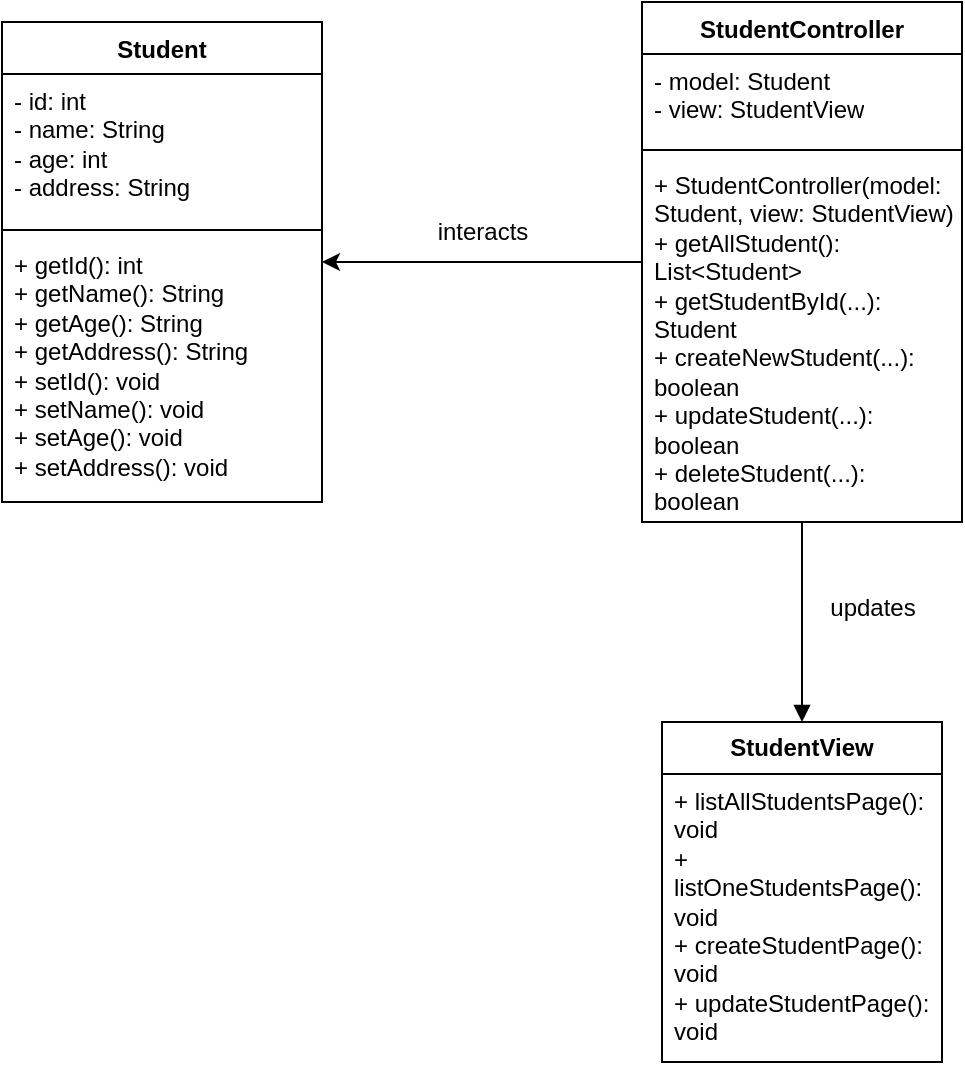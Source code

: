 <mxfile version="24.1.0" type="device">
  <diagram name="Page-1" id="47jcnADeaR6ZICuzxgUF">
    <mxGraphModel dx="1050" dy="629" grid="1" gridSize="10" guides="1" tooltips="1" connect="1" arrows="1" fold="1" page="1" pageScale="1" pageWidth="850" pageHeight="1100" math="0" shadow="0">
      <root>
        <mxCell id="0" />
        <mxCell id="1" parent="0" />
        <mxCell id="u2mjZfabX3OD9H6z6XG1-14" value="Student" style="swimlane;fontStyle=1;align=center;verticalAlign=top;childLayout=stackLayout;horizontal=1;startSize=26;horizontalStack=0;resizeParent=1;resizeParentMax=0;resizeLast=0;collapsible=1;marginBottom=0;whiteSpace=wrap;html=1;" vertex="1" parent="1">
          <mxGeometry x="160" y="210" width="160" height="240" as="geometry" />
        </mxCell>
        <mxCell id="u2mjZfabX3OD9H6z6XG1-15" value="- id: int&lt;div&gt;- name: String&lt;/div&gt;&lt;div&gt;- age: int&lt;/div&gt;&lt;div&gt;- address: String&lt;/div&gt;" style="text;strokeColor=none;fillColor=none;align=left;verticalAlign=top;spacingLeft=4;spacingRight=4;overflow=hidden;rotatable=0;points=[[0,0.5],[1,0.5]];portConstraint=eastwest;whiteSpace=wrap;html=1;" vertex="1" parent="u2mjZfabX3OD9H6z6XG1-14">
          <mxGeometry y="26" width="160" height="74" as="geometry" />
        </mxCell>
        <mxCell id="u2mjZfabX3OD9H6z6XG1-16" value="" style="line;strokeWidth=1;fillColor=none;align=left;verticalAlign=middle;spacingTop=-1;spacingLeft=3;spacingRight=3;rotatable=0;labelPosition=right;points=[];portConstraint=eastwest;strokeColor=inherit;" vertex="1" parent="u2mjZfabX3OD9H6z6XG1-14">
          <mxGeometry y="100" width="160" height="8" as="geometry" />
        </mxCell>
        <mxCell id="u2mjZfabX3OD9H6z6XG1-17" value="+ getId(): int&lt;div&gt;+ getName(): String&lt;/div&gt;&lt;div&gt;+ getAge(): String&lt;/div&gt;&lt;div&gt;+ getAddress(): String&lt;/div&gt;&lt;div&gt;+ setId(): void&lt;/div&gt;&lt;div&gt;+ setName(): void&lt;/div&gt;&lt;div&gt;+ setAge(): void&lt;/div&gt;&lt;div&gt;+ setAddress(): void&lt;/div&gt;" style="text;strokeColor=none;fillColor=none;align=left;verticalAlign=top;spacingLeft=4;spacingRight=4;overflow=hidden;rotatable=0;points=[[0,0.5],[1,0.5]];portConstraint=eastwest;whiteSpace=wrap;html=1;" vertex="1" parent="u2mjZfabX3OD9H6z6XG1-14">
          <mxGeometry y="108" width="160" height="132" as="geometry" />
        </mxCell>
        <mxCell id="u2mjZfabX3OD9H6z6XG1-36" style="edgeStyle=orthogonalEdgeStyle;rounded=0;orthogonalLoop=1;jettySize=auto;html=1;" edge="1" parent="1" source="u2mjZfabX3OD9H6z6XG1-22" target="u2mjZfabX3OD9H6z6XG1-14">
          <mxGeometry relative="1" as="geometry" />
        </mxCell>
        <mxCell id="u2mjZfabX3OD9H6z6XG1-22" value="StudentController" style="swimlane;fontStyle=1;align=center;verticalAlign=top;childLayout=stackLayout;horizontal=1;startSize=26;horizontalStack=0;resizeParent=1;resizeParentMax=0;resizeLast=0;collapsible=1;marginBottom=0;whiteSpace=wrap;html=1;" vertex="1" parent="1">
          <mxGeometry x="480" y="200" width="160" height="260" as="geometry" />
        </mxCell>
        <mxCell id="u2mjZfabX3OD9H6z6XG1-23" value="- model: Student&lt;div&gt;- view: StudentView&lt;/div&gt;" style="text;strokeColor=none;fillColor=none;align=left;verticalAlign=top;spacingLeft=4;spacingRight=4;overflow=hidden;rotatable=0;points=[[0,0.5],[1,0.5]];portConstraint=eastwest;whiteSpace=wrap;html=1;" vertex="1" parent="u2mjZfabX3OD9H6z6XG1-22">
          <mxGeometry y="26" width="160" height="44" as="geometry" />
        </mxCell>
        <mxCell id="u2mjZfabX3OD9H6z6XG1-24" value="" style="line;strokeWidth=1;fillColor=none;align=left;verticalAlign=middle;spacingTop=-1;spacingLeft=3;spacingRight=3;rotatable=0;labelPosition=right;points=[];portConstraint=eastwest;strokeColor=inherit;" vertex="1" parent="u2mjZfabX3OD9H6z6XG1-22">
          <mxGeometry y="70" width="160" height="8" as="geometry" />
        </mxCell>
        <mxCell id="u2mjZfabX3OD9H6z6XG1-25" value="+ StudentController(model:&amp;nbsp; Student, view: StudentView)&lt;div&gt;+ getAllStudent(): List&amp;lt;Student&amp;gt;&lt;/div&gt;&lt;div&gt;+ getStudentById(...): Student&lt;/div&gt;&lt;div&gt;+ createNewStudent(...): boolean&lt;/div&gt;&lt;div&gt;+ updateStudent(...): boolean&lt;/div&gt;&lt;div&gt;+ deleteStudent(...): boolean&lt;/div&gt;" style="text;strokeColor=none;fillColor=none;align=left;verticalAlign=top;spacingLeft=4;spacingRight=4;overflow=hidden;rotatable=0;points=[[0,0.5],[1,0.5]];portConstraint=eastwest;whiteSpace=wrap;html=1;" vertex="1" parent="u2mjZfabX3OD9H6z6XG1-22">
          <mxGeometry y="78" width="160" height="182" as="geometry" />
        </mxCell>
        <mxCell id="u2mjZfabX3OD9H6z6XG1-30" value="&lt;b&gt;StudentView&lt;/b&gt;" style="swimlane;fontStyle=0;childLayout=stackLayout;horizontal=1;startSize=26;fillColor=none;horizontalStack=0;resizeParent=1;resizeParentMax=0;resizeLast=0;collapsible=1;marginBottom=0;whiteSpace=wrap;html=1;" vertex="1" parent="1">
          <mxGeometry x="490" y="560" width="140" height="170" as="geometry" />
        </mxCell>
        <mxCell id="u2mjZfabX3OD9H6z6XG1-31" value="+ listAllStudentsPage(): void&lt;div&gt;+ listOneStudentsPage(): void&lt;br&gt;&lt;div&gt;+ createStudentPage(): void&lt;/div&gt;&lt;div&gt;+ updateStudentPage(): void&lt;/div&gt;&lt;/div&gt;" style="text;strokeColor=none;fillColor=none;align=left;verticalAlign=top;spacingLeft=4;spacingRight=4;overflow=hidden;rotatable=0;points=[[0,0.5],[1,0.5]];portConstraint=eastwest;whiteSpace=wrap;html=1;" vertex="1" parent="u2mjZfabX3OD9H6z6XG1-30">
          <mxGeometry y="26" width="140" height="144" as="geometry" />
        </mxCell>
        <mxCell id="u2mjZfabX3OD9H6z6XG1-34" value="" style="html=1;verticalAlign=bottom;endArrow=block;curved=0;rounded=0;entryX=0.5;entryY=0;entryDx=0;entryDy=0;" edge="1" parent="1" source="u2mjZfabX3OD9H6z6XG1-22" target="u2mjZfabX3OD9H6z6XG1-30">
          <mxGeometry width="80" relative="1" as="geometry">
            <mxPoint x="560" y="460" as="sourcePoint" />
            <mxPoint x="490" y="490" as="targetPoint" />
          </mxGeometry>
        </mxCell>
        <mxCell id="u2mjZfabX3OD9H6z6XG1-38" value="interacts" style="text;html=1;align=center;verticalAlign=middle;resizable=0;points=[];autosize=1;strokeColor=none;fillColor=none;" vertex="1" parent="1">
          <mxGeometry x="365" y="300" width="70" height="30" as="geometry" />
        </mxCell>
        <mxCell id="u2mjZfabX3OD9H6z6XG1-39" value="updates" style="text;html=1;align=center;verticalAlign=middle;resizable=0;points=[];autosize=1;strokeColor=none;fillColor=none;" vertex="1" parent="1">
          <mxGeometry x="560" y="488" width="70" height="30" as="geometry" />
        </mxCell>
      </root>
    </mxGraphModel>
  </diagram>
</mxfile>
